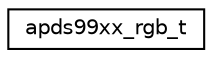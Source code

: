 digraph "Graphical Class Hierarchy"
{
 // LATEX_PDF_SIZE
  edge [fontname="Helvetica",fontsize="10",labelfontname="Helvetica",labelfontsize="10"];
  node [fontname="Helvetica",fontsize="10",shape=record];
  rankdir="LR";
  Node0 [label="apds99xx_rgb_t",height=0.2,width=0.4,color="black", fillcolor="white", style="filled",URL="$unionapds99xx__rgb__t.html",tooltip="RGB count value data structure (APDS9950 and APDS9960 only)"];
}
